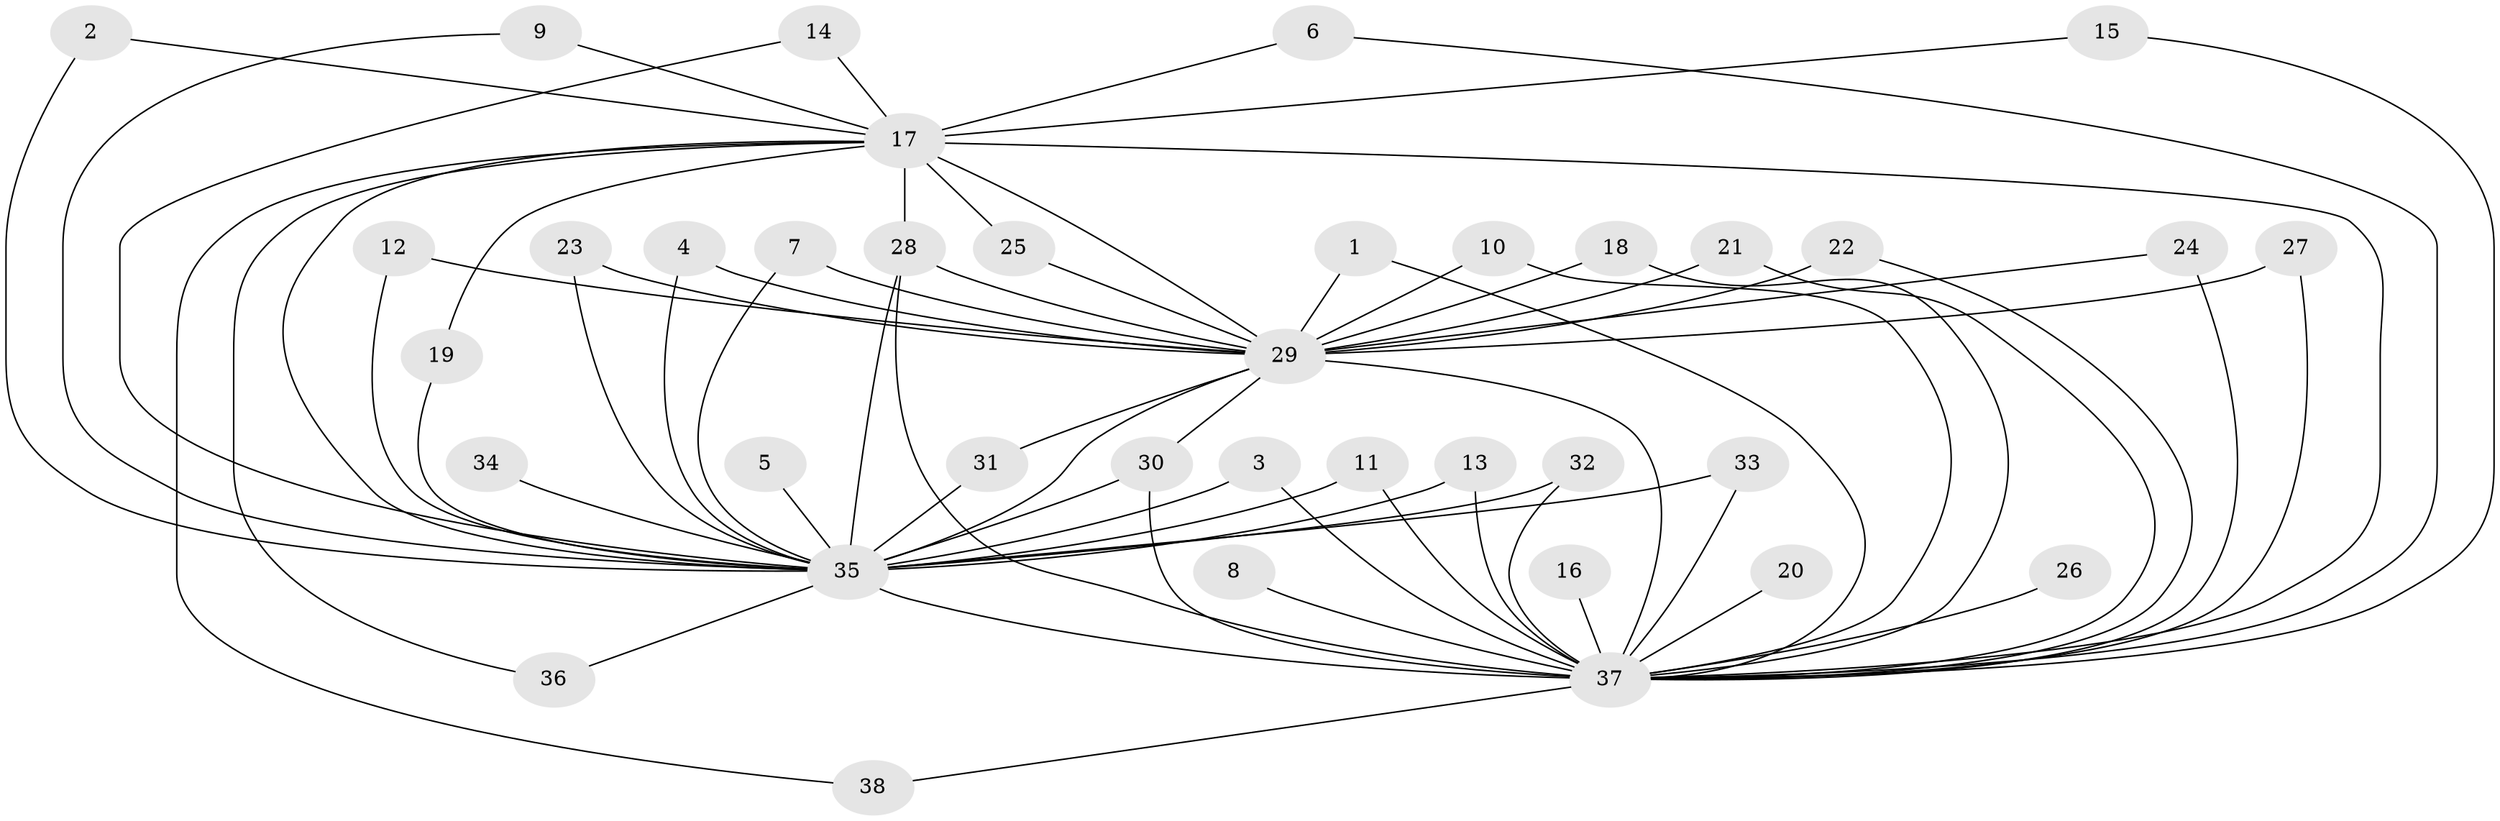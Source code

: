 // original degree distribution, {19: 0.0136986301369863, 23: 0.0273972602739726, 20: 0.0273972602739726, 25: 0.0136986301369863, 12: 0.0273972602739726, 16: 0.0136986301369863, 22: 0.0136986301369863, 3: 0.136986301369863, 7: 0.0136986301369863, 2: 0.6575342465753424, 4: 0.0410958904109589, 5: 0.0136986301369863}
// Generated by graph-tools (version 1.1) at 2025/49/03/09/25 03:49:29]
// undirected, 38 vertices, 71 edges
graph export_dot {
graph [start="1"]
  node [color=gray90,style=filled];
  1;
  2;
  3;
  4;
  5;
  6;
  7;
  8;
  9;
  10;
  11;
  12;
  13;
  14;
  15;
  16;
  17;
  18;
  19;
  20;
  21;
  22;
  23;
  24;
  25;
  26;
  27;
  28;
  29;
  30;
  31;
  32;
  33;
  34;
  35;
  36;
  37;
  38;
  1 -- 29 [weight=1.0];
  1 -- 37 [weight=1.0];
  2 -- 17 [weight=1.0];
  2 -- 35 [weight=1.0];
  3 -- 35 [weight=1.0];
  3 -- 37 [weight=1.0];
  4 -- 29 [weight=1.0];
  4 -- 35 [weight=1.0];
  5 -- 35 [weight=1.0];
  6 -- 17 [weight=1.0];
  6 -- 37 [weight=1.0];
  7 -- 29 [weight=1.0];
  7 -- 35 [weight=1.0];
  8 -- 37 [weight=2.0];
  9 -- 17 [weight=1.0];
  9 -- 35 [weight=1.0];
  10 -- 29 [weight=1.0];
  10 -- 37 [weight=1.0];
  11 -- 35 [weight=1.0];
  11 -- 37 [weight=1.0];
  12 -- 29 [weight=1.0];
  12 -- 35 [weight=1.0];
  13 -- 35 [weight=1.0];
  13 -- 37 [weight=1.0];
  14 -- 17 [weight=1.0];
  14 -- 35 [weight=1.0];
  15 -- 17 [weight=1.0];
  15 -- 37 [weight=1.0];
  16 -- 37 [weight=2.0];
  17 -- 19 [weight=1.0];
  17 -- 25 [weight=1.0];
  17 -- 28 [weight=2.0];
  17 -- 29 [weight=2.0];
  17 -- 35 [weight=7.0];
  17 -- 36 [weight=1.0];
  17 -- 37 [weight=8.0];
  17 -- 38 [weight=1.0];
  18 -- 29 [weight=1.0];
  18 -- 37 [weight=1.0];
  19 -- 35 [weight=1.0];
  20 -- 37 [weight=2.0];
  21 -- 29 [weight=1.0];
  21 -- 37 [weight=1.0];
  22 -- 29 [weight=1.0];
  22 -- 37 [weight=1.0];
  23 -- 29 [weight=1.0];
  23 -- 35 [weight=1.0];
  24 -- 29 [weight=1.0];
  24 -- 37 [weight=1.0];
  25 -- 29 [weight=1.0];
  26 -- 37 [weight=2.0];
  27 -- 29 [weight=1.0];
  27 -- 37 [weight=1.0];
  28 -- 29 [weight=1.0];
  28 -- 35 [weight=2.0];
  28 -- 37 [weight=2.0];
  29 -- 30 [weight=1.0];
  29 -- 31 [weight=1.0];
  29 -- 35 [weight=4.0];
  29 -- 37 [weight=7.0];
  30 -- 35 [weight=2.0];
  30 -- 37 [weight=4.0];
  31 -- 35 [weight=1.0];
  32 -- 35 [weight=1.0];
  32 -- 37 [weight=2.0];
  33 -- 35 [weight=1.0];
  33 -- 37 [weight=1.0];
  34 -- 35 [weight=3.0];
  35 -- 36 [weight=1.0];
  35 -- 37 [weight=13.0];
  37 -- 38 [weight=1.0];
}
